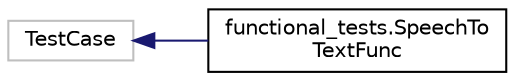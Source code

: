 digraph "Graphical Class Hierarchy"
{
  edge [fontname="Helvetica",fontsize="10",labelfontname="Helvetica",labelfontsize="10"];
  node [fontname="Helvetica",fontsize="10",shape=record];
  rankdir="LR";
  Node1 [label="TestCase",height=0.2,width=0.4,color="grey75", fillcolor="white", style="filled"];
  Node1 -> Node2 [dir="back",color="midnightblue",fontsize="10",style="solid",fontname="Helvetica"];
  Node2 [label="functional_tests.SpeechTo\lTextFunc",height=0.2,width=0.4,color="black", fillcolor="white", style="filled",URL="$classfunctional__tests_1_1SpeechToTextFunc.html",tooltip="Inherits the unittest.TestCase class in order to offer functional tests functionality. "];
}
